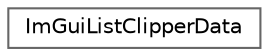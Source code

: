 digraph "Gráfico de jerarquía de clases"
{
 // LATEX_PDF_SIZE
  bgcolor="transparent";
  edge [fontname=Helvetica,fontsize=10,labelfontname=Helvetica,labelfontsize=10];
  node [fontname=Helvetica,fontsize=10,shape=box,height=0.2,width=0.4];
  rankdir="LR";
  Node0 [id="Node000000",label="ImGuiListClipperData",height=0.2,width=0.4,color="grey40", fillcolor="white", style="filled",URL="$struct_im_gui_list_clipper_data.html",tooltip=" "];
}
